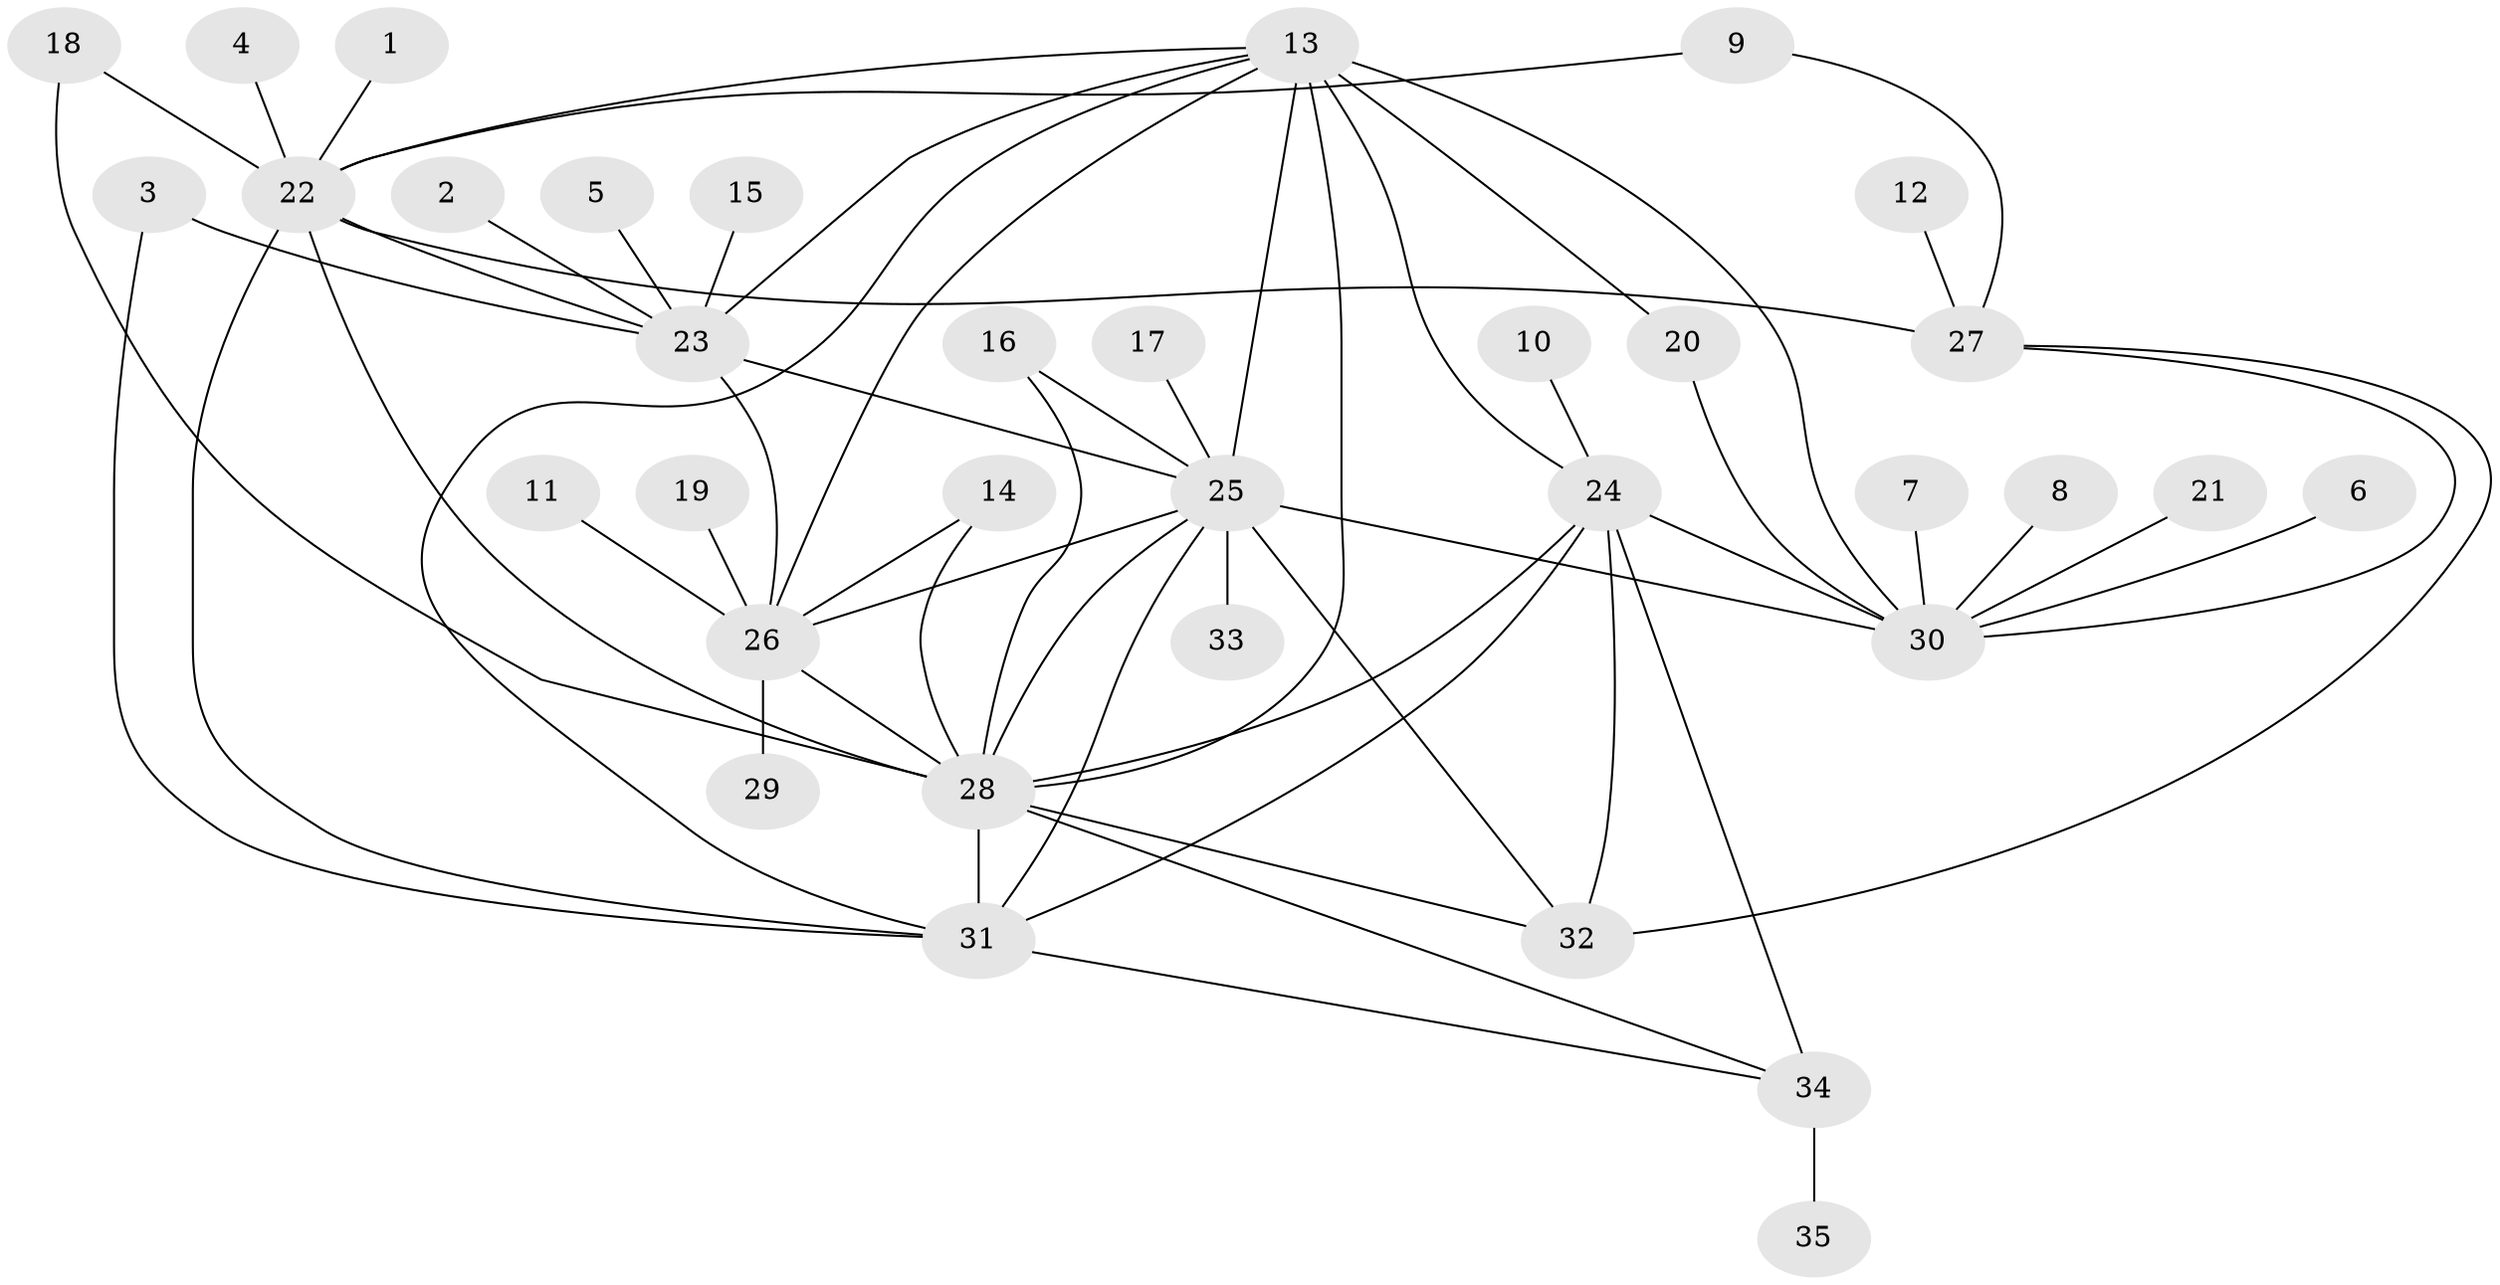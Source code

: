 // original degree distribution, {6: 0.029411764705882353, 4: 0.08823529411764706, 8: 0.04411764705882353, 12: 0.014705882352941176, 13: 0.014705882352941176, 9: 0.029411764705882353, 10: 0.029411764705882353, 3: 0.14705882352941177, 1: 0.39705882352941174, 2: 0.20588235294117646}
// Generated by graph-tools (version 1.1) at 2025/25/03/09/25 03:25:58]
// undirected, 35 vertices, 60 edges
graph export_dot {
graph [start="1"]
  node [color=gray90,style=filled];
  1;
  2;
  3;
  4;
  5;
  6;
  7;
  8;
  9;
  10;
  11;
  12;
  13;
  14;
  15;
  16;
  17;
  18;
  19;
  20;
  21;
  22;
  23;
  24;
  25;
  26;
  27;
  28;
  29;
  30;
  31;
  32;
  33;
  34;
  35;
  1 -- 22 [weight=1.0];
  2 -- 23 [weight=1.0];
  3 -- 23 [weight=1.0];
  3 -- 31 [weight=1.0];
  4 -- 22 [weight=1.0];
  5 -- 23 [weight=1.0];
  6 -- 30 [weight=1.0];
  7 -- 30 [weight=1.0];
  8 -- 30 [weight=1.0];
  9 -- 22 [weight=1.0];
  9 -- 27 [weight=1.0];
  10 -- 24 [weight=1.0];
  11 -- 26 [weight=1.0];
  12 -- 27 [weight=1.0];
  13 -- 20 [weight=1.0];
  13 -- 22 [weight=1.0];
  13 -- 23 [weight=1.0];
  13 -- 24 [weight=1.0];
  13 -- 25 [weight=1.0];
  13 -- 26 [weight=1.0];
  13 -- 28 [weight=1.0];
  13 -- 30 [weight=2.0];
  13 -- 31 [weight=1.0];
  14 -- 26 [weight=1.0];
  14 -- 28 [weight=1.0];
  15 -- 23 [weight=1.0];
  16 -- 25 [weight=2.0];
  16 -- 28 [weight=1.0];
  17 -- 25 [weight=1.0];
  18 -- 22 [weight=1.0];
  18 -- 28 [weight=1.0];
  19 -- 26 [weight=1.0];
  20 -- 30 [weight=1.0];
  21 -- 30 [weight=1.0];
  22 -- 23 [weight=1.0];
  22 -- 27 [weight=2.0];
  22 -- 28 [weight=1.0];
  22 -- 31 [weight=1.0];
  23 -- 25 [weight=2.0];
  23 -- 26 [weight=1.0];
  24 -- 28 [weight=1.0];
  24 -- 30 [weight=1.0];
  24 -- 31 [weight=1.0];
  24 -- 32 [weight=1.0];
  24 -- 34 [weight=3.0];
  25 -- 26 [weight=1.0];
  25 -- 28 [weight=1.0];
  25 -- 30 [weight=1.0];
  25 -- 31 [weight=1.0];
  25 -- 32 [weight=1.0];
  25 -- 33 [weight=1.0];
  26 -- 28 [weight=1.0];
  26 -- 29 [weight=1.0];
  27 -- 30 [weight=1.0];
  27 -- 32 [weight=1.0];
  28 -- 31 [weight=1.0];
  28 -- 32 [weight=1.0];
  28 -- 34 [weight=1.0];
  31 -- 34 [weight=1.0];
  34 -- 35 [weight=1.0];
}
